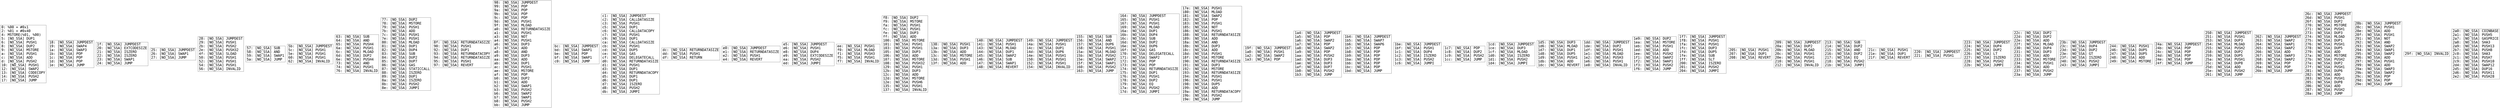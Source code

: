 digraph "graph.cfg.gv" {
	subgraph global {
		node [fontname=Courier fontsize=30.0 rank=same shape=box]
		block_0 [label="0: %00 = #0x1\l2: %01 = #0x40\l4: MSTORE(%01, %00)\l5: [NO_SSA] DUP1\l6: [NO_SSA] PUSH1\l8: [NO_SSA] DUP2\l9: [NO_SSA] MSTORE\la: [NO_SSA] PUSH1\lc: [NO_SSA] ADD\ld: [NO_SSA] PUSH2\l10: [NO_SSA] PUSH1\l12: [NO_SSA] SWAP2\l13: [NO_SSA] CODECOPY\l14: [NO_SSA] PUSH2\l17: [NO_SSA] JUMP\l"]
		block_18 [label="18: [NO_SSA] JUMPDEST\l19: [NO_SSA] SWAP4\l1a: [NO_SSA] SWAP3\l1b: [NO_SSA] POP\l1c: [NO_SSA] POP\l1d: [NO_SSA] POP\l1e: [NO_SSA] JUMP\l"]
		block_1f [label="1f: [NO_SSA] JUMPDEST\l20: [NO_SSA] EXTCODESIZE\l21: [NO_SSA] ISZERO\l22: [NO_SSA] ISZERO\l23: [NO_SSA] SWAP1\l24: [NO_SSA] JUMP\l"]
		block_25 [label="25: [NO_SSA] JUMPDEST\l26: [NO_SSA] SWAP1\l27: [NO_SSA] JUMP\l"]
		block_28 [label="28: [NO_SSA] JUMPDEST\l29: [NO_SSA] PUSH1\l2b: [NO_SSA] PUSH2\l2e: [NO_SSA] PUSH32\l4f: [NO_SSA] SLOAD\l50: [NO_SSA] PUSH1\l52: [NO_SSA] PUSH1\l54: [NO_SSA] PUSH1\l56: [NO_SSA] INVALID\l"]
		block_57 [label="57: [NO_SSA] SUB\l58: [NO_SSA] AND\l59: [NO_SSA] SWAP1\l5a: [NO_SSA] JUMP\l"]
		block_5b [label="5b: [NO_SSA] JUMPDEST\l5c: [NO_SSA] PUSH1\l5e: [NO_SSA] PUSH1\l60: [NO_SSA] PUSH1\l62: [NO_SSA] INVALID\l"]
		block_63 [label="63: [NO_SSA] SUB\l64: [NO_SSA] AND\l65: [NO_SSA] PUSH4\l6a: [NO_SSA] PUSH1\l6c: [NO_SSA] MLOAD\l6d: [NO_SSA] DUP2\l6e: [NO_SSA] PUSH4\l73: [NO_SSA] AND\l74: [NO_SSA] PUSH1\l76: [NO_SSA] INVALID\l"]
		block_77 [label="77: [NO_SSA] DUP2\l78: [NO_SSA] MSTORE\l79: [NO_SSA] PUSH1\l7b: [NO_SSA] ADD\l7c: [NO_SSA] PUSH1\l7e: [NO_SSA] PUSH1\l80: [NO_SSA] MLOAD\l81: [NO_SSA] DUP1\l82: [NO_SSA] DUP4\l83: [NO_SSA] SUB\l84: [NO_SSA] DUP2\l85: [NO_SSA] DUP7\l86: [NO_SSA] GAS\l87: [NO_SSA] STATICCALL\l88: [NO_SSA] ISZERO\l89: [NO_SSA] DUP1\l8a: [NO_SSA] ISZERO\l8b: [NO_SSA] PUSH2\l8e: [NO_SSA] JUMPI\l"]
		block_8f [label="8f: [NO_SSA] RETURNDATASIZE\l90: [NO_SSA] PUSH1\l92: [NO_SSA] DUP1\l93: [NO_SSA] RETURNDATACOPY\l94: [NO_SSA] RETURNDATASIZE\l95: [NO_SSA] PUSH1\l97: [NO_SSA] REVERT\l"]
		block_98 [label="98: [NO_SSA] JUMPDEST\l99: [NO_SSA] POP\l9a: [NO_SSA] POP\l9b: [NO_SSA] POP\l9c: [NO_SSA] POP\l9d: [NO_SSA] PUSH1\l9f: [NO_SSA] MLOAD\la0: [NO_SSA] RETURNDATASIZE\la1: [NO_SSA] PUSH1\la3: [NO_SSA] NOT\la4: [NO_SSA] PUSH1\la6: [NO_SSA] DUP3\la7: [NO_SSA] ADD\la8: [NO_SSA] AND\la9: [NO_SSA] DUP3\laa: [NO_SSA] ADD\lab: [NO_SSA] DUP1\lac: [NO_SSA] PUSH1\lae: [NO_SSA] MSTORE\laf: [NO_SSA] POP\lb0: [NO_SSA] DUP2\lb1: [NO_SSA] ADD\lb2: [NO_SSA] SWAP1\lb3: [NO_SSA] PUSH2\lb6: [NO_SSA] SWAP2\lb7: [NO_SSA] SWAP1\lb8: [NO_SSA] PUSH2\lbb: [NO_SSA] JUMP\l"]
		block_bc [label="bc: [NO_SSA] JUMPDEST\lbd: [NO_SSA] SWAP1\lbe: [NO_SSA] POP\lbf: [NO_SSA] SWAP1\lc0: [NO_SSA] JUMP\l"]
		block_c1 [label="c1: [NO_SSA] JUMPDEST\lc2: [NO_SSA] CALLDATASIZE\lc3: [NO_SSA] PUSH1\lc5: [NO_SSA] DUP1\lc6: [NO_SSA] CALLDATACOPY\lc7: [NO_SSA] PUSH1\lc9: [NO_SSA] DUP1\lca: [NO_SSA] CALLDATASIZE\lcb: [NO_SSA] PUSH1\lcd: [NO_SSA] DUP5\lce: [NO_SSA] GAS\lcf: [NO_SSA] DELEGATECALL\ld0: [NO_SSA] RETURNDATASIZE\ld1: [NO_SSA] PUSH1\ld3: [NO_SSA] DUP1\ld4: [NO_SSA] RETURNDATACOPY\ld5: [NO_SSA] DUP1\ld6: [NO_SSA] DUP1\ld7: [NO_SSA] ISZERO\ld8: [NO_SSA] PUSH2\ldb: [NO_SSA] JUMPI\l"]
		block_dc [label="dc: [NO_SSA] RETURNDATASIZE\ldd: [NO_SSA] PUSH1\ldf: [NO_SSA] RETURN\l"]
		block_e0 [label="e0: [NO_SSA] JUMPDEST\le1: [NO_SSA] RETURNDATASIZE\le2: [NO_SSA] PUSH1\le4: [NO_SSA] REVERT\l"]
		block_e5 [label="e5: [NO_SSA] JUMPDEST\le6: [NO_SSA] PUSH1\le8: [NO_SSA] DUP4\le9: [NO_SSA] EXTCODESIZE\lea: [NO_SSA] PUSH2\led: [NO_SSA] JUMPI\l"]
		block_ee [label="ee: [NO_SSA] PUSH1\lf0: [NO_SSA] MLOAD\lf1: [NO_SSA] PUSH3\lf5: [NO_SSA] PUSH1\lf7: [NO_SSA] INVALID\l"]
		block_f8 [label="f8: [NO_SSA] DUP2\lf9: [NO_SSA] MSTORE\lfa: [NO_SSA] PUSH1\lfc: [NO_SSA] PUSH1\lfe: [NO_SSA] DUP3\lff: [NO_SSA] ADD\l100: [NO_SSA] MSTORE\l101: [NO_SSA] PUSH1\l103: [NO_SSA] PUSH1\l105: [NO_SSA] DUP3\l106: [NO_SSA] ADD\l107: [NO_SSA] MSTORE\l108: [NO_SSA] PUSH32\l129: [NO_SSA] PUSH1\l12b: [NO_SSA] DUP3\l12c: [NO_SSA] ADD\l12d: [NO_SSA] MSTORE\l12e: [NO_SSA] PUSH6\l135: [NO_SSA] PUSH1\l137: [NO_SSA] INVALID\l"]
		block_138 [label="138: [NO_SSA] PUSH1\l13a: [NO_SSA] DUP3\l13b: [NO_SSA] ADD\l13c: [NO_SSA] MSTORE\l13d: [NO_SSA] PUSH1\l13f: [NO_SSA] ADD\l"]
		block_140 [label="140: [NO_SSA] JUMPDEST\l141: [NO_SSA] PUSH1\l143: [NO_SSA] MLOAD\l144: [NO_SSA] DUP1\l145: [NO_SSA] SWAP2\l146: [NO_SSA] SUB\l147: [NO_SSA] SWAP1\l148: [NO_SSA] REVERT\l"]
		block_149 [label="149: [NO_SSA] JUMPDEST\l14a: [NO_SSA] PUSH1\l14c: [NO_SSA] DUP1\l14d: [NO_SSA] DUP6\l14e: [NO_SSA] PUSH1\l150: [NO_SSA] PUSH1\l152: [NO_SSA] PUSH1\l154: [NO_SSA] INVALID\l"]
		block_155 [label="155: [NO_SSA] SUB\l156: [NO_SSA] AND\l157: [NO_SSA] DUP6\l158: [NO_SSA] PUSH1\l15a: [NO_SSA] MLOAD\l15b: [NO_SSA] PUSH2\l15e: [NO_SSA] SWAP2\l15f: [NO_SSA] SWAP1\l160: [NO_SSA] PUSH2\l163: [NO_SSA] JUMP\l"]
		block_164 [label="164: [NO_SSA] JUMPDEST\l165: [NO_SSA] PUSH1\l167: [NO_SSA] PUSH1\l169: [NO_SSA] MLOAD\l16a: [NO_SSA] DUP1\l16b: [NO_SSA] DUP4\l16c: [NO_SSA] SUB\l16d: [NO_SSA] DUP2\l16e: [NO_SSA] DUP6\l16f: [NO_SSA] GAS\l170: [NO_SSA] DELEGATECALL\l171: [NO_SSA] SWAP2\l172: [NO_SSA] POP\l173: [NO_SSA] POP\l174: [NO_SSA] RETURNDATASIZE\l175: [NO_SSA] DUP1\l176: [NO_SSA] PUSH1\l178: [NO_SSA] DUP2\l179: [NO_SSA] EQ\l17a: [NO_SSA] PUSH2\l17d: [NO_SSA] JUMPI\l"]
		block_17e [label="17e: [NO_SSA] PUSH1\l180: [NO_SSA] MLOAD\l181: [NO_SSA] SWAP2\l182: [NO_SSA] POP\l183: [NO_SSA] PUSH1\l185: [NO_SSA] NOT\l186: [NO_SSA] PUSH1\l188: [NO_SSA] RETURNDATASIZE\l189: [NO_SSA] ADD\l18a: [NO_SSA] AND\l18b: [NO_SSA] DUP3\l18c: [NO_SSA] ADD\l18d: [NO_SSA] PUSH1\l18f: [NO_SSA] MSTORE\l190: [NO_SSA] RETURNDATASIZE\l191: [NO_SSA] DUP3\l192: [NO_SSA] MSTORE\l193: [NO_SSA] RETURNDATASIZE\l194: [NO_SSA] PUSH1\l196: [NO_SSA] PUSH1\l198: [NO_SSA] DUP5\l199: [NO_SSA] ADD\l19a: [NO_SSA] RETURNDATACOPY\l19b: [NO_SSA] PUSH2\l19e: [NO_SSA] JUMP\l"]
		block_19f [label="19f: [NO_SSA] JUMPDEST\l1a0: [NO_SSA] PUSH1\l1a2: [NO_SSA] SWAP2\l1a3: [NO_SSA] POP\l"]
		block_1a4 [label="1a4: [NO_SSA] JUMPDEST\l1a5: [NO_SSA] POP\l1a6: [NO_SSA] SWAP2\l1a7: [NO_SSA] POP\l1a8: [NO_SSA] SWAP2\l1a9: [NO_SSA] POP\l1aa: [NO_SSA] PUSH2\l1ad: [NO_SSA] DUP3\l1ae: [NO_SSA] DUP3\l1af: [NO_SSA] DUP7\l1b0: [NO_SSA] PUSH2\l1b3: [NO_SSA] JUMP\l"]
		block_1b4 [label="1b4: [NO_SSA] JUMPDEST\l1b5: [NO_SSA] SWAP7\l1b6: [NO_SSA] SWAP6\l1b7: [NO_SSA] POP\l1b8: [NO_SSA] POP\l1b9: [NO_SSA] POP\l1ba: [NO_SSA] POP\l1bb: [NO_SSA] POP\l1bc: [NO_SSA] POP\l1bd: [NO_SSA] JUMP\l"]
		block_1be [label="1be: [NO_SSA] JUMPDEST\l1bf: [NO_SSA] PUSH1\l1c1: [NO_SSA] DUP4\l1c2: [NO_SSA] ISZERO\l1c3: [NO_SSA] PUSH2\l1c6: [NO_SSA] JUMPI\l"]
		block_1c7 [label="1c7: [NO_SSA] POP\l1c8: [NO_SSA] DUP2\l1c9: [NO_SSA] PUSH2\l1cc: [NO_SSA] JUMP\l"]
		block_1cd [label="1cd: [NO_SSA] JUMPDEST\l1ce: [NO_SSA] DUP3\l1cf: [NO_SSA] MLOAD\l1d0: [NO_SSA] ISZERO\l1d1: [NO_SSA] PUSH2\l1d4: [NO_SSA] JUMPI\l"]
		block_1d5 [label="1d5: [NO_SSA] DUP3\l1d6: [NO_SSA] MLOAD\l1d7: [NO_SSA] DUP1\l1d8: [NO_SSA] DUP5\l1d9: [NO_SSA] PUSH1\l1db: [NO_SSA] ADD\l1dc: [NO_SSA] REVERT\l"]
		block_1dd [label="1dd: [NO_SSA] JUMPDEST\l1de: [NO_SSA] DUP2\l1df: [NO_SSA] PUSH1\l1e1: [NO_SSA] MLOAD\l1e2: [NO_SSA] PUSH3\l1e6: [NO_SSA] PUSH1\l1e8: [NO_SSA] INVALID\l"]
		block_1e9 [label="1e9: [NO_SSA] DUP2\l1ea: [NO_SSA] MSTORE\l1eb: [NO_SSA] PUSH1\l1ed: [NO_SSA] ADD\l1ee: [NO_SSA] PUSH2\l1f1: [NO_SSA] SWAP2\l1f2: [NO_SSA] SWAP1\l1f3: [NO_SSA] PUSH2\l1f6: [NO_SSA] JUMP\l"]
		block_1f7 [label="1f7: [NO_SSA] JUMPDEST\l1f8: [NO_SSA] PUSH1\l1fa: [NO_SSA] PUSH1\l1fc: [NO_SSA] DUP3\l1fd: [NO_SSA] DUP5\l1fe: [NO_SSA] SUB\l1ff: [NO_SSA] SLT\l200: [NO_SSA] ISZERO\l201: [NO_SSA] PUSH2\l204: [NO_SSA] JUMPI\l"]
		block_205 [label="205: [NO_SSA] PUSH1\l207: [NO_SSA] DUP1\l208: [NO_SSA] REVERT\l"]
		block_209 [label="209: [NO_SSA] JUMPDEST\l20a: [NO_SSA] DUP2\l20b: [NO_SSA] MLOAD\l20c: [NO_SSA] PUSH1\l20e: [NO_SSA] PUSH1\l210: [NO_SSA] PUSH1\l212: [NO_SSA] INVALID\l"]
		block_213 [label="213: [NO_SSA] SUB\l214: [NO_SSA] DUP2\l215: [NO_SSA] AND\l216: [NO_SSA] DUP2\l217: [NO_SSA] EQ\l218: [NO_SSA] PUSH2\l21b: [NO_SSA] JUMPI\l"]
		block_21c [label="21c: [NO_SSA] PUSH1\l21e: [NO_SSA] DUP1\l21f: [NO_SSA] REVERT\l"]
		block_220 [label="220: [NO_SSA] JUMPDEST\l221: [NO_SSA] PUSH1\l"]
		block_223 [label="223: [NO_SSA] JUMPDEST\l224: [NO_SSA] DUP4\l225: [NO_SSA] DUP2\l226: [NO_SSA] LT\l227: [NO_SSA] ISZERO\l228: [NO_SSA] PUSH2\l22b: [NO_SSA] JUMPI\l"]
		block_22c [label="22c: [NO_SSA] DUP2\l22d: [NO_SSA] DUP2\l22e: [NO_SSA] ADD\l22f: [NO_SSA] MLOAD\l230: [NO_SSA] DUP4\l231: [NO_SSA] DUP3\l232: [NO_SSA] ADD\l233: [NO_SSA] MSTORE\l234: [NO_SSA] PUSH1\l236: [NO_SSA] ADD\l237: [NO_SSA] PUSH2\l23a: [NO_SSA] JUMP\l"]
		block_23b [label="23b: [NO_SSA] JUMPDEST\l23c: [NO_SSA] DUP4\l23d: [NO_SSA] DUP2\l23e: [NO_SSA] GT\l23f: [NO_SSA] ISZERO\l240: [NO_SSA] PUSH2\l243: [NO_SSA] JUMPI\l"]
		block_244 [label="244: [NO_SSA] PUSH1\l246: [NO_SSA] DUP5\l247: [NO_SSA] DUP5\l248: [NO_SSA] ADD\l249: [NO_SSA] MSTORE\l"]
		block_24a [label="24a: [NO_SSA] JUMPDEST\l24b: [NO_SSA] POP\l24c: [NO_SSA] POP\l24d: [NO_SSA] POP\l24e: [NO_SSA] POP\l24f: [NO_SSA] JUMP\l"]
		block_250 [label="250: [NO_SSA] JUMPDEST\l251: [NO_SSA] PUSH1\l253: [NO_SSA] DUP3\l254: [NO_SSA] MLOAD\l255: [NO_SSA] PUSH2\l258: [NO_SSA] DUP2\l259: [NO_SSA] DUP5\l25a: [NO_SSA] PUSH1\l25c: [NO_SSA] DUP8\l25d: [NO_SSA] ADD\l25e: [NO_SSA] PUSH2\l261: [NO_SSA] JUMP\l"]
		block_262 [label="262: [NO_SSA] JUMPDEST\l263: [NO_SSA] SWAP2\l264: [NO_SSA] SWAP1\l265: [NO_SSA] SWAP2\l266: [NO_SSA] ADD\l267: [NO_SSA] SWAP3\l268: [NO_SSA] SWAP2\l269: [NO_SSA] POP\l26a: [NO_SSA] POP\l26b: [NO_SSA] JUMP\l"]
		block_26c [label="26c: [NO_SSA] JUMPDEST\l26d: [NO_SSA] PUSH1\l26f: [NO_SSA] DUP2\l270: [NO_SSA] MSTORE\l271: [NO_SSA] PUSH1\l273: [NO_SSA] DUP3\l274: [NO_SSA] MLOAD\l275: [NO_SSA] DUP1\l276: [NO_SSA] PUSH1\l278: [NO_SSA] DUP5\l279: [NO_SSA] ADD\l27a: [NO_SSA] MSTORE\l27b: [NO_SSA] PUSH2\l27e: [NO_SSA] DUP2\l27f: [NO_SSA] PUSH1\l281: [NO_SSA] DUP6\l282: [NO_SSA] ADD\l283: [NO_SSA] PUSH1\l285: [NO_SSA] DUP8\l286: [NO_SSA] ADD\l287: [NO_SSA] PUSH2\l28a: [NO_SSA] JUMP\l"]
		block_28b [label="28b: [NO_SSA] JUMPDEST\l28c: [NO_SSA] PUSH1\l28e: [NO_SSA] ADD\l28f: [NO_SSA] PUSH1\l291: [NO_SSA] NOT\l292: [NO_SSA] AND\l293: [NO_SSA] SWAP2\l294: [NO_SSA] SWAP1\l295: [NO_SSA] SWAP2\l296: [NO_SSA] ADD\l297: [NO_SSA] PUSH1\l299: [NO_SSA] ADD\l29a: [NO_SSA] SWAP3\l29b: [NO_SSA] SWAP2\l29c: [NO_SSA] POP\l29d: [NO_SSA] POP\l29e: [NO_SSA] JUMP\l"]
		block_29f [label="29f: [NO_SSA] INVALID\l"]
		block_2a0 [label="2a0: [NO_SSA] COINBASE\l2a1: [NO_SSA] PUSH5\l2a7: [NO_SSA] GASPRICE\l2a8: [NO_SSA] SHA3\l2a9: [NO_SSA] PUSH13\l2b7: [NO_SSA] PUSH8\l2c0: [NO_SSA] SHA3\l2c1: [NO_SSA] PUSH7\l2c9: [NO_SSA] PUSH10\l2d4: [NO_SSA] SWAP12\l2d5: [NO_SSA] DUP16\l2d6: [NO_SSA] PUSH11\l2e2: [NO_SSA] PUSH28\l"]
	}
}
